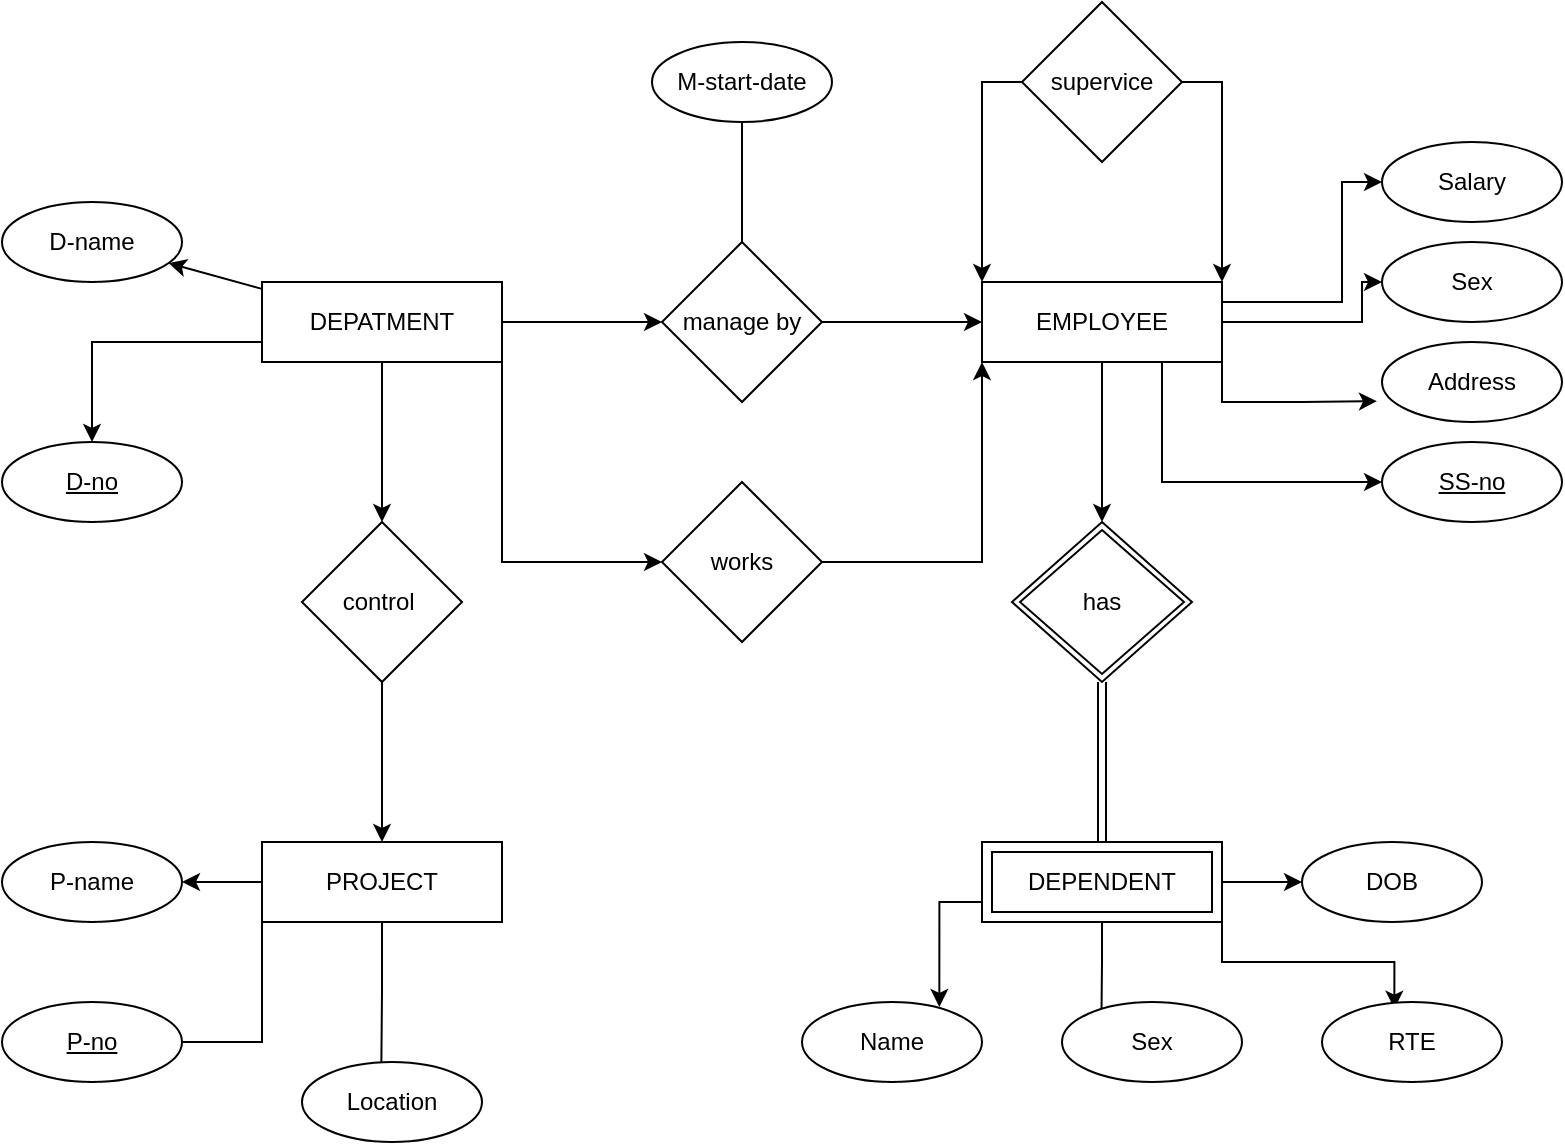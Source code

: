 <mxfile version="21.4.0" type="device">
  <diagram name="Page-1" id="zNtbB_ZjCy_uueXA4wRB">
    <mxGraphModel dx="910" dy="518" grid="1" gridSize="10" guides="1" tooltips="1" connect="1" arrows="1" fold="1" page="1" pageScale="1" pageWidth="1169" pageHeight="827" math="0" shadow="0">
      <root>
        <mxCell id="0" />
        <mxCell id="1" parent="0" />
        <mxCell id="cpnLHpahwuf8ljmfDg3--16" value="" style="rounded=0;orthogonalLoop=1;jettySize=auto;html=1;" parent="1" source="cpnLHpahwuf8ljmfDg3--1" target="cpnLHpahwuf8ljmfDg3--10" edge="1">
          <mxGeometry relative="1" as="geometry" />
        </mxCell>
        <mxCell id="cpnLHpahwuf8ljmfDg3--22" value="" style="edgeStyle=orthogonalEdgeStyle;rounded=0;orthogonalLoop=1;jettySize=auto;html=1;" parent="1" source="cpnLHpahwuf8ljmfDg3--1" target="cpnLHpahwuf8ljmfDg3--21" edge="1">
          <mxGeometry relative="1" as="geometry" />
        </mxCell>
        <mxCell id="cpnLHpahwuf8ljmfDg3--33" value="" style="rounded=0;orthogonalLoop=1;jettySize=auto;html=1;fontFamily=Helvetica;fontSize=12;fontColor=default;" parent="1" source="cpnLHpahwuf8ljmfDg3--1" target="cpnLHpahwuf8ljmfDg3--32" edge="1">
          <mxGeometry relative="1" as="geometry">
            <mxPoint x="270" y="240" as="targetPoint" />
          </mxGeometry>
        </mxCell>
        <mxCell id="cpnLHpahwuf8ljmfDg3--37" style="edgeStyle=orthogonalEdgeStyle;rounded=0;orthogonalLoop=1;jettySize=auto;html=1;exitX=1;exitY=0.25;exitDx=0;exitDy=0;fontFamily=Helvetica;fontSize=12;fontColor=default;entryX=0.5;entryY=0;entryDx=0;entryDy=0;" parent="1" source="cpnLHpahwuf8ljmfDg3--1" target="cpnLHpahwuf8ljmfDg3--34" edge="1">
          <mxGeometry relative="1" as="geometry">
            <mxPoint x="270" y="360" as="targetPoint" />
          </mxGeometry>
        </mxCell>
        <mxCell id="cpnLHpahwuf8ljmfDg3--75" style="edgeStyle=orthogonalEdgeStyle;rounded=0;orthogonalLoop=1;jettySize=auto;html=1;exitX=0;exitY=0;exitDx=0;exitDy=0;entryX=0;entryY=0.5;entryDx=0;entryDy=0;fontFamily=Helvetica;fontSize=12;fontColor=default;" parent="1" source="cpnLHpahwuf8ljmfDg3--1" target="cpnLHpahwuf8ljmfDg3--74" edge="1">
          <mxGeometry relative="1" as="geometry" />
        </mxCell>
        <mxCell id="cpnLHpahwuf8ljmfDg3--1" value="DEPATMENT" style="rounded=0;whiteSpace=wrap;html=1;direction=west;" parent="1" vertex="1">
          <mxGeometry x="290" y="250" width="120" height="40" as="geometry" />
        </mxCell>
        <mxCell id="cpnLHpahwuf8ljmfDg3--57" style="edgeStyle=orthogonalEdgeStyle;rounded=0;orthogonalLoop=1;jettySize=auto;html=1;exitX=0;exitY=0;exitDx=0;exitDy=0;fontFamily=Helvetica;fontSize=12;fontColor=default;" parent="1" source="cpnLHpahwuf8ljmfDg3--2" target="cpnLHpahwuf8ljmfDg3--54" edge="1">
          <mxGeometry relative="1" as="geometry">
            <mxPoint x="260" y="560" as="targetPoint" />
            <Array as="points">
              <mxPoint x="290" y="550" />
            </Array>
          </mxGeometry>
        </mxCell>
        <mxCell id="cpnLHpahwuf8ljmfDg3--58" style="edgeStyle=orthogonalEdgeStyle;rounded=0;orthogonalLoop=1;jettySize=auto;html=1;exitX=0;exitY=1;exitDx=0;exitDy=0;fontFamily=Helvetica;fontSize=12;fontColor=default;" parent="1" source="cpnLHpahwuf8ljmfDg3--2" edge="1">
          <mxGeometry relative="1" as="geometry">
            <mxPoint x="240" y="630" as="targetPoint" />
            <Array as="points">
              <mxPoint x="290" y="630" />
            </Array>
          </mxGeometry>
        </mxCell>
        <mxCell id="cpnLHpahwuf8ljmfDg3--59" style="edgeStyle=orthogonalEdgeStyle;rounded=0;orthogonalLoop=1;jettySize=auto;html=1;exitX=0.5;exitY=1;exitDx=0;exitDy=0;entryX=0.44;entryY=0.25;entryDx=0;entryDy=0;entryPerimeter=0;fontFamily=Helvetica;fontSize=12;fontColor=default;" parent="1" source="cpnLHpahwuf8ljmfDg3--2" target="cpnLHpahwuf8ljmfDg3--56" edge="1">
          <mxGeometry relative="1" as="geometry" />
        </mxCell>
        <mxCell id="cpnLHpahwuf8ljmfDg3--2" value="PROJECT" style="rounded=0;whiteSpace=wrap;html=1;" parent="1" vertex="1">
          <mxGeometry x="290" y="530" width="120" height="40" as="geometry" />
        </mxCell>
        <mxCell id="cpnLHpahwuf8ljmfDg3--29" value="" style="edgeStyle=orthogonalEdgeStyle;rounded=0;orthogonalLoop=1;jettySize=auto;html=1;fontFamily=Helvetica;fontSize=12;fontColor=default;" parent="1" source="cpnLHpahwuf8ljmfDg3--3" target="cpnLHpahwuf8ljmfDg3--27" edge="1">
          <mxGeometry relative="1" as="geometry" />
        </mxCell>
        <mxCell id="cpnLHpahwuf8ljmfDg3--50" style="edgeStyle=orthogonalEdgeStyle;rounded=0;orthogonalLoop=1;jettySize=auto;html=1;exitX=1;exitY=0;exitDx=0;exitDy=0;entryX=0;entryY=0.5;entryDx=0;entryDy=0;fontFamily=Helvetica;fontSize=12;fontColor=default;" parent="1" source="cpnLHpahwuf8ljmfDg3--3" target="cpnLHpahwuf8ljmfDg3--46" edge="1">
          <mxGeometry relative="1" as="geometry">
            <Array as="points">
              <mxPoint x="770" y="260" />
              <mxPoint x="830" y="260" />
              <mxPoint x="830" y="200" />
            </Array>
          </mxGeometry>
        </mxCell>
        <mxCell id="cpnLHpahwuf8ljmfDg3--51" style="edgeStyle=orthogonalEdgeStyle;rounded=0;orthogonalLoop=1;jettySize=auto;html=1;exitX=1;exitY=0.5;exitDx=0;exitDy=0;entryX=0;entryY=0.5;entryDx=0;entryDy=0;fontFamily=Helvetica;fontSize=12;fontColor=default;" parent="1" source="cpnLHpahwuf8ljmfDg3--3" target="cpnLHpahwuf8ljmfDg3--47" edge="1">
          <mxGeometry relative="1" as="geometry">
            <Array as="points">
              <mxPoint x="840" y="270" />
              <mxPoint x="840" y="250" />
            </Array>
          </mxGeometry>
        </mxCell>
        <mxCell id="cpnLHpahwuf8ljmfDg3--52" style="edgeStyle=orthogonalEdgeStyle;rounded=0;orthogonalLoop=1;jettySize=auto;html=1;exitX=1;exitY=1;exitDx=0;exitDy=0;entryX=-0.028;entryY=0.74;entryDx=0;entryDy=0;entryPerimeter=0;fontFamily=Helvetica;fontSize=12;fontColor=default;" parent="1" source="cpnLHpahwuf8ljmfDg3--3" target="cpnLHpahwuf8ljmfDg3--48" edge="1">
          <mxGeometry relative="1" as="geometry" />
        </mxCell>
        <mxCell id="cpnLHpahwuf8ljmfDg3--53" style="edgeStyle=orthogonalEdgeStyle;rounded=0;orthogonalLoop=1;jettySize=auto;html=1;exitX=0.75;exitY=1;exitDx=0;exitDy=0;entryX=0;entryY=0.5;entryDx=0;entryDy=0;fontFamily=Helvetica;fontSize=12;fontColor=default;" parent="1" source="cpnLHpahwuf8ljmfDg3--3" target="cpnLHpahwuf8ljmfDg3--49" edge="1">
          <mxGeometry relative="1" as="geometry" />
        </mxCell>
        <mxCell id="cpnLHpahwuf8ljmfDg3--3" value="EMPLOYEE" style="rounded=0;whiteSpace=wrap;html=1;" parent="1" vertex="1">
          <mxGeometry x="650" y="250" width="120" height="40" as="geometry" />
        </mxCell>
        <mxCell id="cpnLHpahwuf8ljmfDg3--11" style="edgeStyle=orthogonalEdgeStyle;rounded=0;orthogonalLoop=1;jettySize=auto;html=1;entryX=0;entryY=0.5;entryDx=0;entryDy=0;" parent="1" source="cpnLHpahwuf8ljmfDg3--10" target="cpnLHpahwuf8ljmfDg3--3" edge="1">
          <mxGeometry relative="1" as="geometry" />
        </mxCell>
        <mxCell id="cpnLHpahwuf8ljmfDg3--73" style="edgeStyle=orthogonalEdgeStyle;rounded=0;orthogonalLoop=1;jettySize=auto;html=1;entryX=0.556;entryY=0.25;entryDx=0;entryDy=0;entryPerimeter=0;fontFamily=Helvetica;fontSize=12;fontColor=default;" parent="1" source="cpnLHpahwuf8ljmfDg3--10" target="cpnLHpahwuf8ljmfDg3--72" edge="1">
          <mxGeometry relative="1" as="geometry">
            <Array as="points">
              <mxPoint x="530" y="140" />
            </Array>
          </mxGeometry>
        </mxCell>
        <mxCell id="cpnLHpahwuf8ljmfDg3--10" value="manage by" style="rhombus;whiteSpace=wrap;html=1;" parent="1" vertex="1">
          <mxGeometry x="490" y="230" width="80" height="80" as="geometry" />
        </mxCell>
        <mxCell id="cpnLHpahwuf8ljmfDg3--23" value="" style="edgeStyle=orthogonalEdgeStyle;rounded=0;orthogonalLoop=1;jettySize=auto;html=1;" parent="1" source="cpnLHpahwuf8ljmfDg3--21" target="cpnLHpahwuf8ljmfDg3--2" edge="1">
          <mxGeometry relative="1" as="geometry">
            <mxPoint x="350" y="530" as="targetPoint" />
            <Array as="points" />
          </mxGeometry>
        </mxCell>
        <mxCell id="cpnLHpahwuf8ljmfDg3--21" value="control&amp;nbsp;" style="rhombus;whiteSpace=wrap;html=1;rounded=0;" parent="1" vertex="1">
          <mxGeometry x="310" y="370" width="80" height="80" as="geometry" />
        </mxCell>
        <mxCell id="cpnLHpahwuf8ljmfDg3--64" style="edgeStyle=orthogonalEdgeStyle;rounded=0;orthogonalLoop=1;jettySize=auto;html=1;exitX=0;exitY=0.75;exitDx=0;exitDy=0;entryX=0.763;entryY=0.062;entryDx=0;entryDy=0;entryPerimeter=0;fontFamily=Helvetica;fontSize=12;fontColor=default;" parent="1" source="cpnLHpahwuf8ljmfDg3--25" target="cpnLHpahwuf8ljmfDg3--60" edge="1">
          <mxGeometry relative="1" as="geometry" />
        </mxCell>
        <mxCell id="cpnLHpahwuf8ljmfDg3--65" style="edgeStyle=orthogonalEdgeStyle;rounded=0;orthogonalLoop=1;jettySize=auto;html=1;exitX=0.5;exitY=1;exitDx=0;exitDy=0;entryX=0.218;entryY=0.5;entryDx=0;entryDy=0;entryPerimeter=0;fontFamily=Helvetica;fontSize=12;fontColor=default;" parent="1" source="cpnLHpahwuf8ljmfDg3--25" target="cpnLHpahwuf8ljmfDg3--61" edge="1">
          <mxGeometry relative="1" as="geometry" />
        </mxCell>
        <mxCell id="cpnLHpahwuf8ljmfDg3--66" style="edgeStyle=orthogonalEdgeStyle;rounded=0;orthogonalLoop=1;jettySize=auto;html=1;exitX=1;exitY=0.5;exitDx=0;exitDy=0;fontFamily=Helvetica;fontSize=12;fontColor=default;" parent="1" source="cpnLHpahwuf8ljmfDg3--25" target="cpnLHpahwuf8ljmfDg3--62" edge="1">
          <mxGeometry relative="1" as="geometry" />
        </mxCell>
        <mxCell id="cpnLHpahwuf8ljmfDg3--67" style="edgeStyle=orthogonalEdgeStyle;rounded=0;orthogonalLoop=1;jettySize=auto;html=1;exitX=1;exitY=1;exitDx=0;exitDy=0;entryX=0.402;entryY=0.083;entryDx=0;entryDy=0;entryPerimeter=0;fontFamily=Helvetica;fontSize=12;fontColor=default;" parent="1" source="cpnLHpahwuf8ljmfDg3--25" target="cpnLHpahwuf8ljmfDg3--63" edge="1">
          <mxGeometry relative="1" as="geometry" />
        </mxCell>
        <mxCell id="cpnLHpahwuf8ljmfDg3--25" value="DEPENDENT" style="shape=ext;margin=3;double=1;whiteSpace=wrap;html=1;align=center;rounded=0;strokeColor=default;fontFamily=Helvetica;fontSize=12;fontColor=default;fillColor=default;" parent="1" vertex="1">
          <mxGeometry x="650" y="530" width="120" height="40" as="geometry" />
        </mxCell>
        <mxCell id="cpnLHpahwuf8ljmfDg3--28" value="" style="edgeStyle=orthogonalEdgeStyle;rounded=0;orthogonalLoop=1;jettySize=auto;html=1;fontFamily=Helvetica;fontSize=12;fontColor=default;shape=link;" parent="1" source="cpnLHpahwuf8ljmfDg3--27" target="cpnLHpahwuf8ljmfDg3--25" edge="1">
          <mxGeometry relative="1" as="geometry" />
        </mxCell>
        <mxCell id="cpnLHpahwuf8ljmfDg3--27" value="has" style="shape=rhombus;double=1;perimeter=rhombusPerimeter;whiteSpace=wrap;html=1;align=center;rounded=0;strokeColor=default;fontFamily=Helvetica;fontSize=12;fontColor=default;fillColor=default;" parent="1" vertex="1">
          <mxGeometry x="665" y="370" width="90" height="80" as="geometry" />
        </mxCell>
        <mxCell id="cpnLHpahwuf8ljmfDg3--32" value="D-name" style="ellipse;whiteSpace=wrap;html=1;rounded=0;strokeColor=default;fontFamily=Helvetica;fontSize=12;fontColor=default;fillColor=default;" parent="1" vertex="1">
          <mxGeometry x="160" y="210" width="90" height="40" as="geometry" />
        </mxCell>
        <mxCell id="cpnLHpahwuf8ljmfDg3--34" value="D-no" style="ellipse;whiteSpace=wrap;html=1;rounded=0;strokeColor=default;fontFamily=Helvetica;fontSize=12;fontColor=default;fillColor=default;fontStyle=4" parent="1" vertex="1">
          <mxGeometry x="160" y="330" width="90" height="40" as="geometry" />
        </mxCell>
        <mxCell id="cpnLHpahwuf8ljmfDg3--46" value="Salary" style="ellipse;whiteSpace=wrap;html=1;rounded=0;strokeColor=default;fontFamily=Helvetica;fontSize=12;fontColor=default;fillColor=default;" parent="1" vertex="1">
          <mxGeometry x="850" y="180" width="90" height="40" as="geometry" />
        </mxCell>
        <mxCell id="cpnLHpahwuf8ljmfDg3--47" value="Sex" style="ellipse;whiteSpace=wrap;html=1;rounded=0;strokeColor=default;fontFamily=Helvetica;fontSize=12;fontColor=default;fillColor=default;" parent="1" vertex="1">
          <mxGeometry x="850" y="230" width="90" height="40" as="geometry" />
        </mxCell>
        <mxCell id="cpnLHpahwuf8ljmfDg3--48" value="Address" style="ellipse;whiteSpace=wrap;html=1;rounded=0;strokeColor=default;fontFamily=Helvetica;fontSize=12;fontColor=default;fillColor=default;" parent="1" vertex="1">
          <mxGeometry x="850" y="280" width="90" height="40" as="geometry" />
        </mxCell>
        <mxCell id="cpnLHpahwuf8ljmfDg3--49" value="SS-no" style="ellipse;whiteSpace=wrap;html=1;rounded=0;strokeColor=default;fontFamily=Helvetica;fontSize=12;fontColor=default;fillColor=default;fontStyle=4" parent="1" vertex="1">
          <mxGeometry x="850" y="330" width="90" height="40" as="geometry" />
        </mxCell>
        <mxCell id="cpnLHpahwuf8ljmfDg3--54" value="P-name" style="ellipse;whiteSpace=wrap;html=1;rounded=0;strokeColor=default;fontFamily=Helvetica;fontSize=12;fontColor=default;fillColor=default;" parent="1" vertex="1">
          <mxGeometry x="160" y="530" width="90" height="40" as="geometry" />
        </mxCell>
        <mxCell id="cpnLHpahwuf8ljmfDg3--55" value="&lt;u&gt;P-no&lt;/u&gt;" style="ellipse;whiteSpace=wrap;html=1;rounded=0;strokeColor=default;fontFamily=Helvetica;fontSize=12;fontColor=default;fillColor=default;" parent="1" vertex="1">
          <mxGeometry x="160" y="610" width="90" height="40" as="geometry" />
        </mxCell>
        <mxCell id="cpnLHpahwuf8ljmfDg3--56" value="Location" style="ellipse;whiteSpace=wrap;html=1;rounded=0;strokeColor=default;fontFamily=Helvetica;fontSize=12;fontColor=default;fillColor=default;" parent="1" vertex="1">
          <mxGeometry x="310" y="640" width="90" height="40" as="geometry" />
        </mxCell>
        <mxCell id="cpnLHpahwuf8ljmfDg3--60" value="Name" style="ellipse;whiteSpace=wrap;html=1;rounded=0;strokeColor=default;fontFamily=Helvetica;fontSize=12;fontColor=default;fillColor=default;" parent="1" vertex="1">
          <mxGeometry x="560" y="610" width="90" height="40" as="geometry" />
        </mxCell>
        <mxCell id="cpnLHpahwuf8ljmfDg3--61" value="Sex" style="ellipse;whiteSpace=wrap;html=1;rounded=0;strokeColor=default;fontFamily=Helvetica;fontSize=12;fontColor=default;fillColor=default;" parent="1" vertex="1">
          <mxGeometry x="690" y="610" width="90" height="40" as="geometry" />
        </mxCell>
        <mxCell id="cpnLHpahwuf8ljmfDg3--62" value="DOB" style="ellipse;whiteSpace=wrap;html=1;rounded=0;strokeColor=default;fontFamily=Helvetica;fontSize=12;fontColor=default;fillColor=default;" parent="1" vertex="1">
          <mxGeometry x="810" y="530" width="90" height="40" as="geometry" />
        </mxCell>
        <mxCell id="cpnLHpahwuf8ljmfDg3--63" value="RTE" style="ellipse;whiteSpace=wrap;html=1;rounded=0;strokeColor=default;fontFamily=Helvetica;fontSize=12;fontColor=default;fillColor=default;" parent="1" vertex="1">
          <mxGeometry x="820" y="610" width="90" height="40" as="geometry" />
        </mxCell>
        <mxCell id="cpnLHpahwuf8ljmfDg3--70" style="edgeStyle=orthogonalEdgeStyle;rounded=0;orthogonalLoop=1;jettySize=auto;html=1;exitX=0;exitY=0.5;exitDx=0;exitDy=0;entryX=0;entryY=0;entryDx=0;entryDy=0;fontFamily=Helvetica;fontSize=12;fontColor=default;" parent="1" source="cpnLHpahwuf8ljmfDg3--68" target="cpnLHpahwuf8ljmfDg3--3" edge="1">
          <mxGeometry relative="1" as="geometry">
            <Array as="points">
              <mxPoint x="650" y="150" />
            </Array>
          </mxGeometry>
        </mxCell>
        <mxCell id="cpnLHpahwuf8ljmfDg3--71" style="edgeStyle=orthogonalEdgeStyle;rounded=0;orthogonalLoop=1;jettySize=auto;html=1;exitX=1;exitY=0.5;exitDx=0;exitDy=0;entryX=1;entryY=0;entryDx=0;entryDy=0;fontFamily=Helvetica;fontSize=12;fontColor=default;" parent="1" source="cpnLHpahwuf8ljmfDg3--68" target="cpnLHpahwuf8ljmfDg3--3" edge="1">
          <mxGeometry relative="1" as="geometry" />
        </mxCell>
        <mxCell id="cpnLHpahwuf8ljmfDg3--68" value="supervice" style="rhombus;whiteSpace=wrap;html=1;rounded=0;" parent="1" vertex="1">
          <mxGeometry x="670" y="110" width="80" height="80" as="geometry" />
        </mxCell>
        <mxCell id="cpnLHpahwuf8ljmfDg3--72" value="M-start-date" style="ellipse;whiteSpace=wrap;html=1;rounded=0;strokeColor=default;fontFamily=Helvetica;fontSize=12;fontColor=default;fillColor=default;" parent="1" vertex="1">
          <mxGeometry x="485" y="130" width="90" height="40" as="geometry" />
        </mxCell>
        <mxCell id="cpnLHpahwuf8ljmfDg3--76" style="edgeStyle=orthogonalEdgeStyle;rounded=0;orthogonalLoop=1;jettySize=auto;html=1;exitX=1;exitY=0.5;exitDx=0;exitDy=0;entryX=0;entryY=1;entryDx=0;entryDy=0;fontFamily=Helvetica;fontSize=12;fontColor=default;" parent="1" source="cpnLHpahwuf8ljmfDg3--74" target="cpnLHpahwuf8ljmfDg3--3" edge="1">
          <mxGeometry relative="1" as="geometry" />
        </mxCell>
        <mxCell id="cpnLHpahwuf8ljmfDg3--74" value="works" style="rhombus;whiteSpace=wrap;html=1;" parent="1" vertex="1">
          <mxGeometry x="490" y="350" width="80" height="80" as="geometry" />
        </mxCell>
      </root>
    </mxGraphModel>
  </diagram>
</mxfile>
